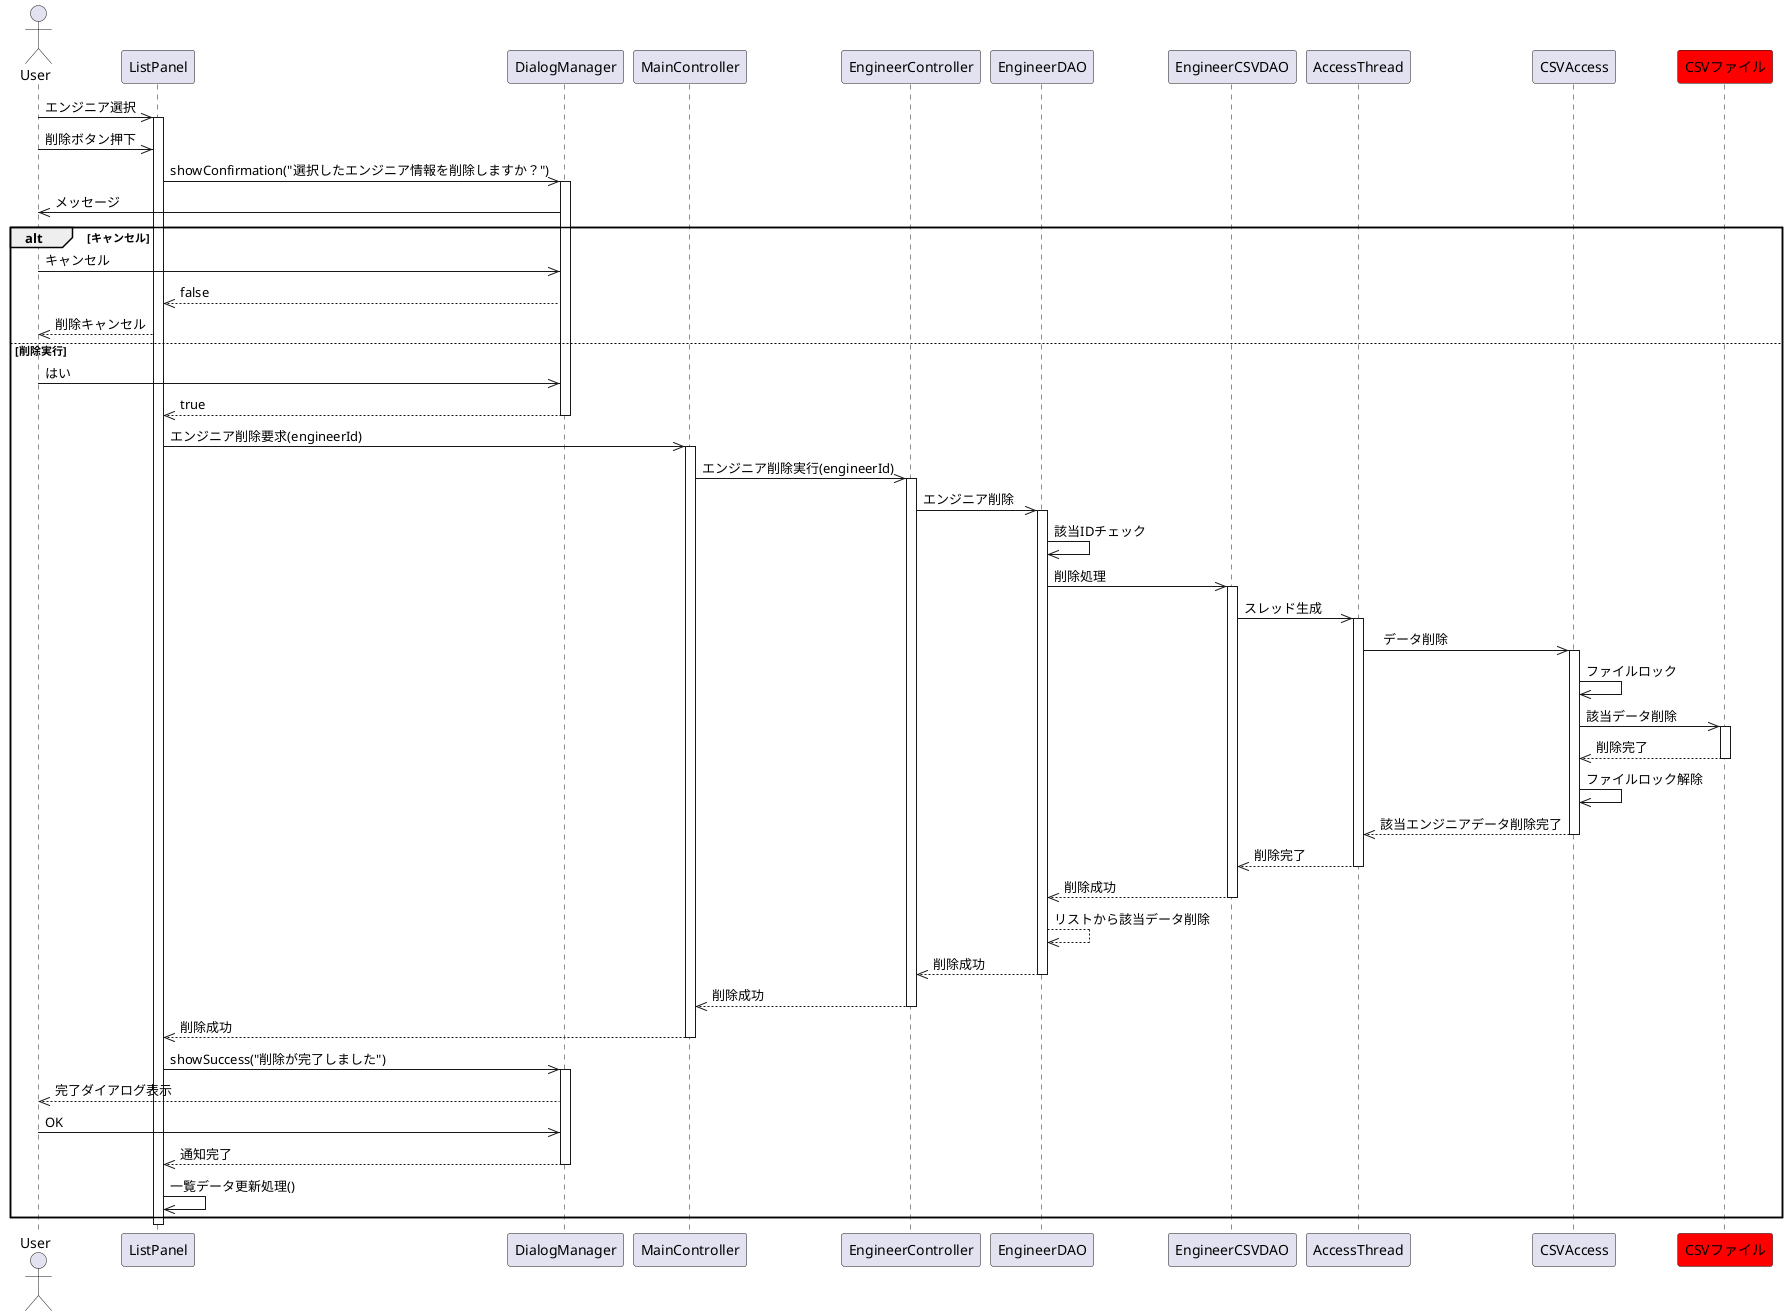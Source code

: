 @startuml sequenceDiagram
    actor User
    participant ListPanel
    participant DialogManager
    participant MainController
    participant EngineerController
    participant EngineerDAO
    participant EngineerCSVDAO
    participant AccessThread
    participant CSVAccess
    participant CSVファイル #Red

    User->>ListPanel: エンジニア選択
    activate ListPanel
    
    User->>ListPanel: 削除ボタン押下
    
    ListPanel->>DialogManager: showConfirmation("選択したエンジニア情報を削除しますか？")
    activate DialogManager
    DialogManager ->> User :メッセージ
    
    alt キャンセル
    User ->> DialogManager :キャンセル
        DialogManager-->>ListPanel: false
        ListPanel-->>User: 削除キャンセル
    else 削除実行
        User ->>DialogManager:はい
        DialogManager-->>ListPanel: true
        deactivate DialogManager
        
        ListPanel->>MainController: エンジニア削除要求(engineerId)
        activate MainController
        
        MainController->>EngineerController: エンジニア削除実行(engineerId)
        activate EngineerController
        
        EngineerController->>EngineerDAO: エンジニア削除

        activate EngineerDAO
        EngineerDAO ->> EngineerDAO:該当IDチェック
        EngineerDAO->>EngineerCSVDAO: 削除処理
        activate EngineerCSVDAO
        EngineerCSVDAO ->> AccessThread:スレッド生成
        activate AccessThread
    
        AccessThread ->> CSVAccess :　データ削除
        activate CSVAccess
        CSVAccess ->> CSVAccess :ファイルロック
        CSVAccess ->> CSVファイル :該当データ削除
        activate CSVファイル
        CSVファイル -->> CSVAccess :削除完了

        deactivate CSVファイル
                CSVAccess ->> CSVAccess :ファイルロック解除
        CSVAccess-->>AccessThread: 該当エンジニアデータ削除完了
        deactivate CSVAccess
        AccessThread -->> EngineerCSVDAO:削除完了
        deactivate
    

    
            

                EngineerCSVDAO-->>EngineerDAO: 削除成功
                
                deactivate 
                EngineerDAO-->>EngineerDAO:リストから該当データ削除
                deactivate CSVAccess
                EngineerDAO-->>EngineerController: 削除成功
                deactivate EngineerDAO
                EngineerController-->>MainController: 削除成功
                deactivate EngineerController
                MainController-->>ListPanel: 削除成功
                deactivate MainController

                
                ListPanel->>DialogManager: showSuccess("削除が完了しました")
                activate DialogManager
                DialogManager-->>User: 完了ダイアログ表示
                User ->> DialogManager:OK
                DialogManager -->> ListPanel:通知完了
                deactivate DialogManager
                
                ListPanel->>ListPanel: 一覧データ更新処理()
            deactivate CSVAccess
        
        deactivate EngineerDAO
        deactivate EngineerController
        deactivate MainController
    end
    deactivate ListPanel


@enduml
